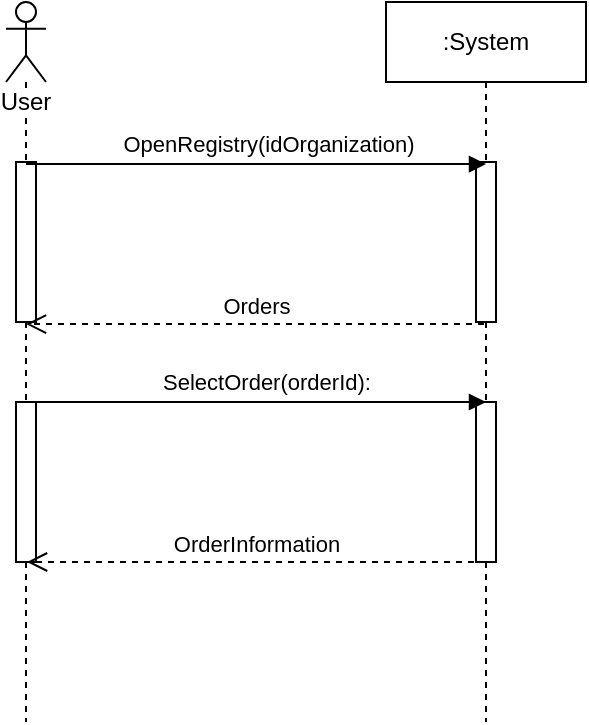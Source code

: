 <mxfile version="10.8.0" type="device"><diagram id="el6F_ipP6yPFC3azk3Fg" name="Page-1"><mxGraphModel dx="898" dy="628" grid="1" gridSize="10" guides="1" tooltips="1" connect="1" arrows="1" fold="1" page="1" pageScale="1" pageWidth="827" pageHeight="1169" math="0" shadow="0"><root><mxCell id="0"/><mxCell id="1" parent="0"/><mxCell id="zbfiM8aMMktxImV4K2Wc-4" value="User" style="shape=umlLifeline;participant=umlActor;perimeter=lifelinePerimeter;whiteSpace=wrap;html=1;container=1;collapsible=0;recursiveResize=0;verticalAlign=top;spacingTop=36;labelBackgroundColor=#ffffff;outlineConnect=0;" parent="1" vertex="1"><mxGeometry x="110" width="20" height="360" as="geometry"/></mxCell><mxCell id="zbfiM8aMMktxImV4K2Wc-10" value="" style="html=1;points=[];perimeter=orthogonalPerimeter;" parent="zbfiM8aMMktxImV4K2Wc-4" vertex="1"><mxGeometry x="5" y="80" width="10" height="80" as="geometry"/></mxCell><mxCell id="zbfiM8aMMktxImV4K2Wc-13" value="" style="html=1;points=[];perimeter=orthogonalPerimeter;" parent="zbfiM8aMMktxImV4K2Wc-4" vertex="1"><mxGeometry x="5" y="200" width="10" height="80" as="geometry"/></mxCell><mxCell id="zbfiM8aMMktxImV4K2Wc-5" value=":System" style="shape=umlLifeline;perimeter=lifelinePerimeter;whiteSpace=wrap;html=1;container=1;collapsible=0;recursiveResize=0;outlineConnect=0;" parent="1" vertex="1"><mxGeometry x="300" width="100" height="360" as="geometry"/></mxCell><mxCell id="zbfiM8aMMktxImV4K2Wc-6" value="" style="html=1;points=[];perimeter=orthogonalPerimeter;" parent="zbfiM8aMMktxImV4K2Wc-5" vertex="1"><mxGeometry x="45" y="80" width="10" height="80" as="geometry"/></mxCell><mxCell id="zbfiM8aMMktxImV4K2Wc-12" value="" style="html=1;points=[];perimeter=orthogonalPerimeter;" parent="zbfiM8aMMktxImV4K2Wc-5" vertex="1"><mxGeometry x="45" y="200" width="10" height="80" as="geometry"/></mxCell><mxCell id="zbfiM8aMMktxImV4K2Wc-8" value="&lt;span lang=&quot;EN-US&quot;&gt;OpenRegistry(idOrganization)&lt;/span&gt;" style="html=1;verticalAlign=bottom;endArrow=block;entryX=0.5;entryY=0.013;entryDx=0;entryDy=0;entryPerimeter=0;" parent="1" source="zbfiM8aMMktxImV4K2Wc-4" target="zbfiM8aMMktxImV4K2Wc-6" edge="1"><mxGeometry x="0.046" y="1" relative="1" as="geometry"><mxPoint x="540" y="260" as="sourcePoint"/><mxPoint as="offset"/></mxGeometry></mxCell><mxCell id="zbfiM8aMMktxImV4K2Wc-11" value="Orders" style="html=1;verticalAlign=bottom;endArrow=open;dashed=1;endSize=8;exitX=0.4;exitY=1.013;exitDx=0;exitDy=0;exitPerimeter=0;" parent="1" source="zbfiM8aMMktxImV4K2Wc-6" target="zbfiM8aMMktxImV4K2Wc-4" edge="1"><mxGeometry relative="1" as="geometry"><mxPoint x="200" y="149" as="targetPoint"/><mxPoint x="270" y="149" as="sourcePoint"/></mxGeometry></mxCell><mxCell id="zbfiM8aMMktxImV4K2Wc-14" value="SelectOrder(orderId):" style="html=1;verticalAlign=bottom;endArrow=block;entryX=0.5;entryY=0.013;entryDx=0;entryDy=0;entryPerimeter=0;" parent="1" edge="1"><mxGeometry x="0.046" y="1" relative="1" as="geometry"><mxPoint x="119.5" y="200" as="sourcePoint"/><mxPoint x="350" y="200" as="targetPoint"/><mxPoint as="offset"/></mxGeometry></mxCell><mxCell id="zbfiM8aMMktxImV4K2Wc-15" value="OrderInformation" style="html=1;verticalAlign=bottom;endArrow=open;dashed=1;endSize=8;exitX=0.4;exitY=1.013;exitDx=0;exitDy=0;exitPerimeter=0;" parent="1" edge="1"><mxGeometry relative="1" as="geometry"><mxPoint x="120.5" y="280" as="targetPoint"/><mxPoint x="350" y="280" as="sourcePoint"/></mxGeometry></mxCell></root></mxGraphModel></diagram></mxfile>